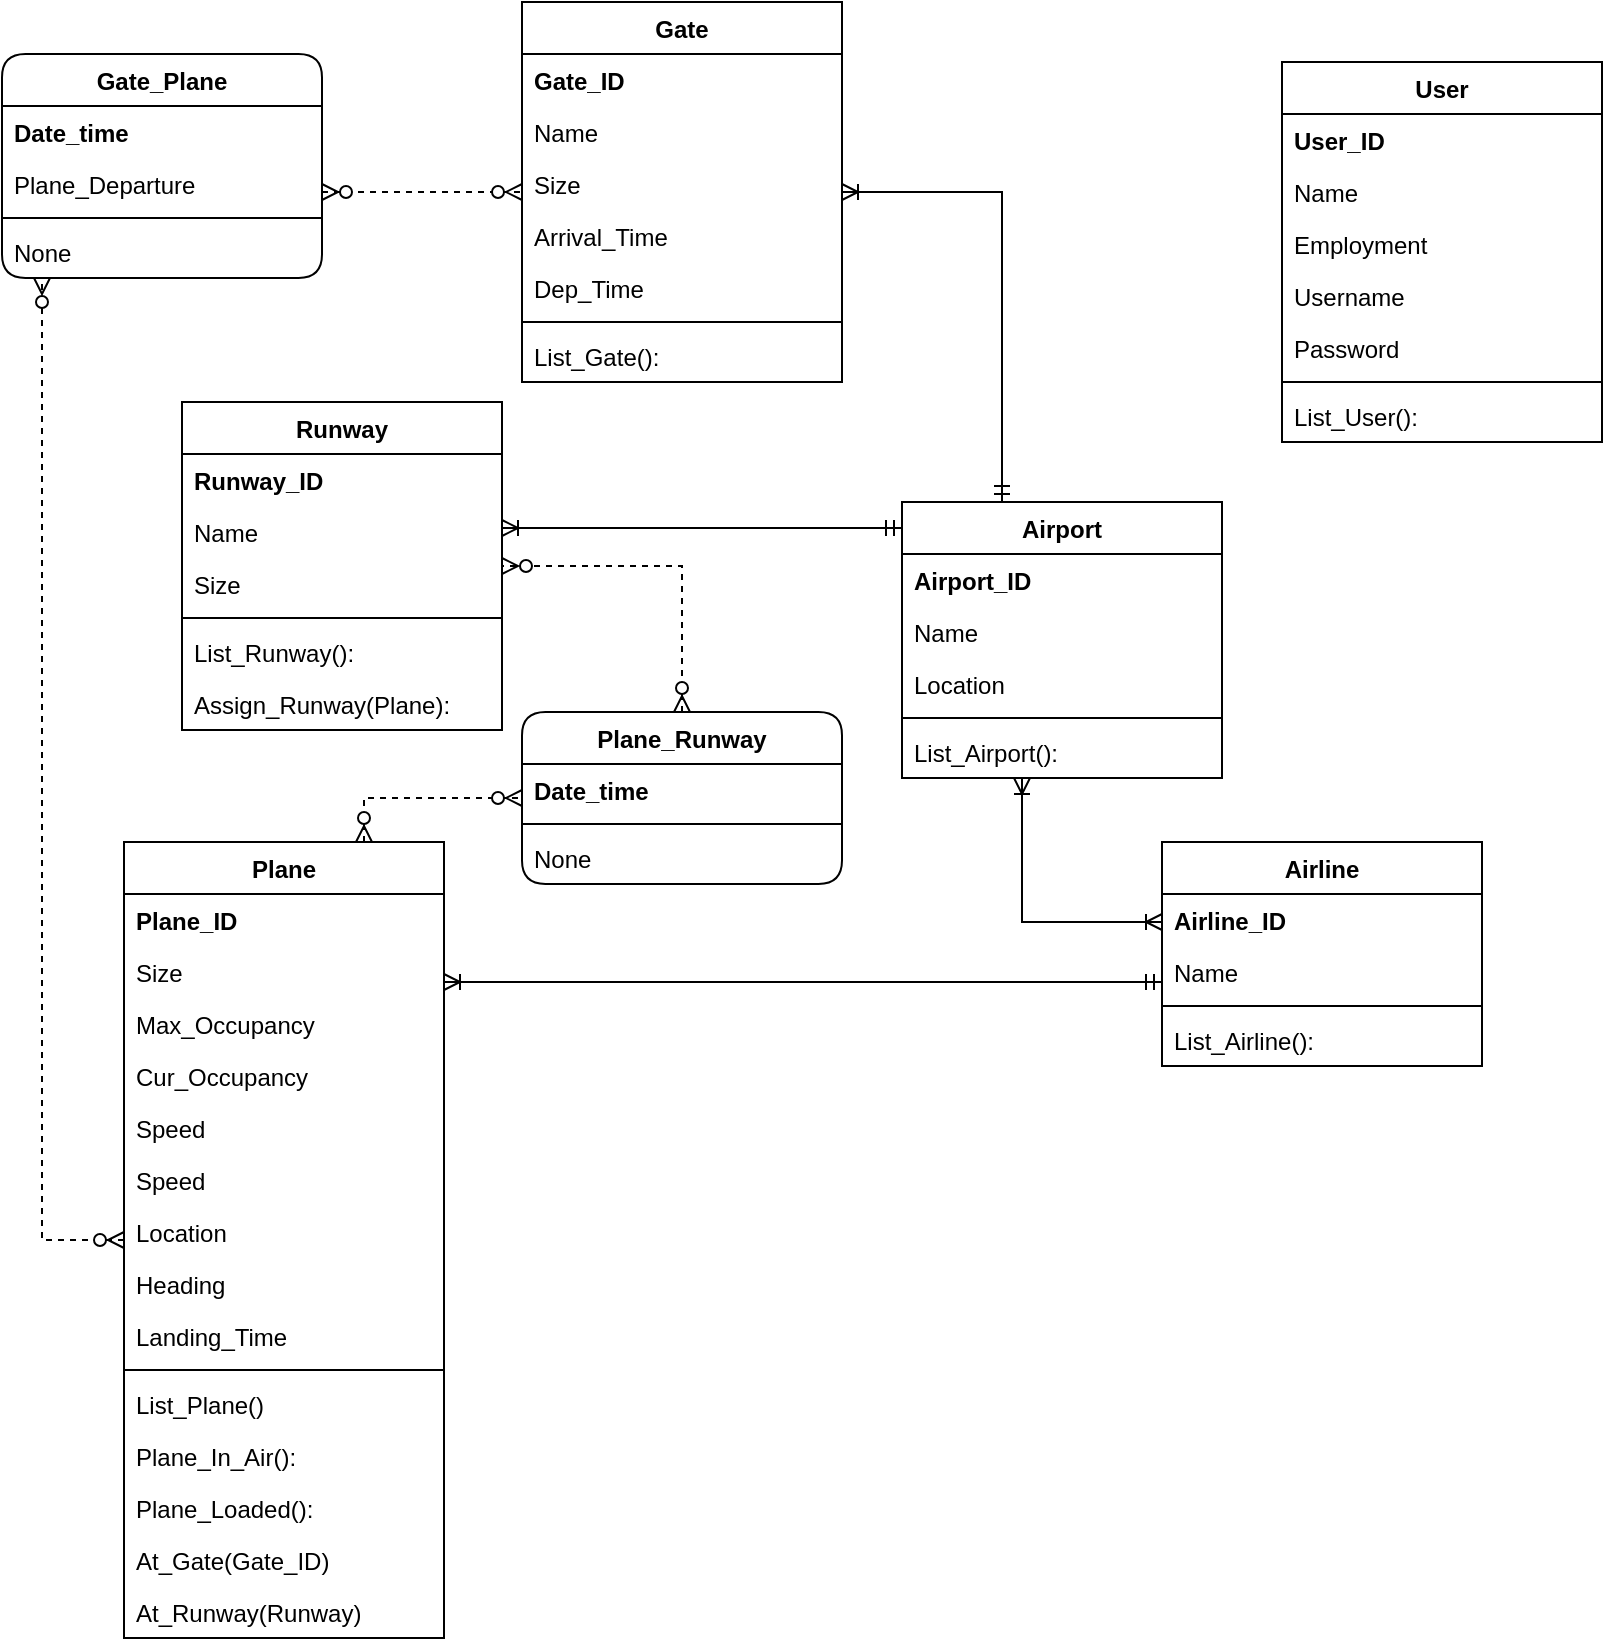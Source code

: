 <mxfile version="13.6.2" type="device"><diagram id="wWJ_qouS23TwfLBsUAOJ" name="Page-1"><mxGraphModel dx="1205" dy="745" grid="1" gridSize="10" guides="1" tooltips="1" connect="1" arrows="1" fold="1" page="1" pageScale="1" pageWidth="850" pageHeight="1100" math="0" shadow="0"><root><mxCell id="0"/><mxCell id="1" parent="0"/><mxCell id="2EJ11ydctgadxBQbD9w--35" value="Airline" style="swimlane;fontStyle=1;align=center;verticalAlign=top;childLayout=stackLayout;horizontal=1;startSize=26;horizontalStack=0;resizeParent=1;resizeParentMax=0;resizeLast=0;collapsible=1;marginBottom=0;" vertex="1" parent="1"><mxGeometry x="610" y="440" width="160" height="112" as="geometry"/></mxCell><mxCell id="2EJ11ydctgadxBQbD9w--70" value="Airline_ID" style="text;strokeColor=none;fillColor=none;align=left;verticalAlign=top;spacingLeft=4;spacingRight=4;overflow=hidden;rotatable=0;points=[[0,0.5],[1,0.5]];portConstraint=eastwest;fontStyle=1" vertex="1" parent="2EJ11ydctgadxBQbD9w--35"><mxGeometry y="26" width="160" height="26" as="geometry"/></mxCell><mxCell id="2EJ11ydctgadxBQbD9w--36" value="Name" style="text;strokeColor=none;fillColor=none;align=left;verticalAlign=top;spacingLeft=4;spacingRight=4;overflow=hidden;rotatable=0;points=[[0,0.5],[1,0.5]];portConstraint=eastwest;" vertex="1" parent="2EJ11ydctgadxBQbD9w--35"><mxGeometry y="52" width="160" height="26" as="geometry"/></mxCell><mxCell id="2EJ11ydctgadxBQbD9w--37" value="" style="line;strokeWidth=1;fillColor=none;align=left;verticalAlign=middle;spacingTop=-1;spacingLeft=3;spacingRight=3;rotatable=0;labelPosition=right;points=[];portConstraint=eastwest;" vertex="1" parent="2EJ11ydctgadxBQbD9w--35"><mxGeometry y="78" width="160" height="8" as="geometry"/></mxCell><mxCell id="2EJ11ydctgadxBQbD9w--38" value="List_Airline():" style="text;strokeColor=none;fillColor=none;align=left;verticalAlign=top;spacingLeft=4;spacingRight=4;overflow=hidden;rotatable=0;points=[[0,0.5],[1,0.5]];portConstraint=eastwest;" vertex="1" parent="2EJ11ydctgadxBQbD9w--35"><mxGeometry y="86" width="160" height="26" as="geometry"/></mxCell><mxCell id="2EJ11ydctgadxBQbD9w--47" style="edgeStyle=orthogonalEdgeStyle;rounded=0;orthogonalLoop=1;jettySize=auto;html=1;startArrow=ERmandOne;startFill=0;endArrow=ERoneToMany;endFill=0;" edge="1" parent="1" source="2EJ11ydctgadxBQbD9w--18" target="2EJ11ydctgadxBQbD9w--27"><mxGeometry relative="1" as="geometry"><Array as="points"><mxPoint x="530" y="115"/></Array></mxGeometry></mxCell><mxCell id="2EJ11ydctgadxBQbD9w--46" style="edgeStyle=orthogonalEdgeStyle;rounded=0;orthogonalLoop=1;jettySize=auto;html=1;endArrow=ERoneToMany;endFill=0;startArrow=ERoneToMany;startFill=0;" edge="1" parent="1" source="2EJ11ydctgadxBQbD9w--18" target="2EJ11ydctgadxBQbD9w--35"><mxGeometry relative="1" as="geometry"><Array as="points"><mxPoint x="540" y="480"/></Array></mxGeometry></mxCell><mxCell id="2EJ11ydctgadxBQbD9w--96" style="edgeStyle=orthogonalEdgeStyle;rounded=0;orthogonalLoop=1;jettySize=auto;html=1;exitX=0.75;exitY=0;exitDx=0;exitDy=0;startArrow=ERzeroToMany;startFill=1;endArrow=ERzeroToMany;endFill=1;dashed=1;" edge="1" parent="1" source="2EJ11ydctgadxBQbD9w--22" target="2EJ11ydctgadxBQbD9w--92"><mxGeometry relative="1" as="geometry"/></mxCell><mxCell id="2EJ11ydctgadxBQbD9w--98" style="edgeStyle=orthogonalEdgeStyle;rounded=0;orthogonalLoop=1;jettySize=auto;html=1;dashed=1;startArrow=ERzeroToMany;startFill=1;endArrow=ERzeroToMany;endFill=1;strokeColor=#000000;" edge="1" parent="1" source="2EJ11ydctgadxBQbD9w--22" target="2EJ11ydctgadxBQbD9w--86"><mxGeometry relative="1" as="geometry"><Array as="points"><mxPoint x="50" y="639"/></Array></mxGeometry></mxCell><mxCell id="2EJ11ydctgadxBQbD9w--22" value="Plane" style="swimlane;fontStyle=1;align=center;verticalAlign=top;childLayout=stackLayout;horizontal=1;startSize=26;horizontalStack=0;resizeParent=1;resizeParentMax=0;resizeLast=0;collapsible=1;marginBottom=0;" vertex="1" parent="1"><mxGeometry x="91" y="440" width="160" height="398" as="geometry"/></mxCell><mxCell id="2EJ11ydctgadxBQbD9w--74" value="Plane_ID" style="text;strokeColor=none;fillColor=none;align=left;verticalAlign=top;spacingLeft=4;spacingRight=4;overflow=hidden;rotatable=0;points=[[0,0.5],[1,0.5]];portConstraint=eastwest;fontStyle=1" vertex="1" parent="2EJ11ydctgadxBQbD9w--22"><mxGeometry y="26" width="160" height="26" as="geometry"/></mxCell><mxCell id="2EJ11ydctgadxBQbD9w--23" value="Size" style="text;strokeColor=none;fillColor=none;align=left;verticalAlign=top;spacingLeft=4;spacingRight=4;overflow=hidden;rotatable=0;points=[[0,0.5],[1,0.5]];portConstraint=eastwest;" vertex="1" parent="2EJ11ydctgadxBQbD9w--22"><mxGeometry y="52" width="160" height="26" as="geometry"/></mxCell><mxCell id="2EJ11ydctgadxBQbD9w--58" value="Max_Occupancy" style="text;strokeColor=none;fillColor=none;align=left;verticalAlign=top;spacingLeft=4;spacingRight=4;overflow=hidden;rotatable=0;points=[[0,0.5],[1,0.5]];portConstraint=eastwest;" vertex="1" parent="2EJ11ydctgadxBQbD9w--22"><mxGeometry y="78" width="160" height="26" as="geometry"/></mxCell><mxCell id="2EJ11ydctgadxBQbD9w--75" value="Cur_Occupancy" style="text;strokeColor=none;fillColor=none;align=left;verticalAlign=top;spacingLeft=4;spacingRight=4;overflow=hidden;rotatable=0;points=[[0,0.5],[1,0.5]];portConstraint=eastwest;" vertex="1" parent="2EJ11ydctgadxBQbD9w--22"><mxGeometry y="104" width="160" height="26" as="geometry"/></mxCell><mxCell id="2EJ11ydctgadxBQbD9w--85" value="Speed" style="text;strokeColor=none;fillColor=none;align=left;verticalAlign=top;spacingLeft=4;spacingRight=4;overflow=hidden;rotatable=0;points=[[0,0.5],[1,0.5]];portConstraint=eastwest;" vertex="1" parent="2EJ11ydctgadxBQbD9w--22"><mxGeometry y="130" width="160" height="26" as="geometry"/></mxCell><mxCell id="2EJ11ydctgadxBQbD9w--60" value="Speed" style="text;strokeColor=none;fillColor=none;align=left;verticalAlign=top;spacingLeft=4;spacingRight=4;overflow=hidden;rotatable=0;points=[[0,0.5],[1,0.5]];portConstraint=eastwest;" vertex="1" parent="2EJ11ydctgadxBQbD9w--22"><mxGeometry y="156" width="160" height="26" as="geometry"/></mxCell><mxCell id="2EJ11ydctgadxBQbD9w--61" value="Location" style="text;strokeColor=none;fillColor=none;align=left;verticalAlign=top;spacingLeft=4;spacingRight=4;overflow=hidden;rotatable=0;points=[[0,0.5],[1,0.5]];portConstraint=eastwest;" vertex="1" parent="2EJ11ydctgadxBQbD9w--22"><mxGeometry y="182" width="160" height="26" as="geometry"/></mxCell><mxCell id="2EJ11ydctgadxBQbD9w--62" value="Heading" style="text;strokeColor=none;fillColor=none;align=left;verticalAlign=top;spacingLeft=4;spacingRight=4;overflow=hidden;rotatable=0;points=[[0,0.5],[1,0.5]];portConstraint=eastwest;" vertex="1" parent="2EJ11ydctgadxBQbD9w--22"><mxGeometry y="208" width="160" height="26" as="geometry"/></mxCell><mxCell id="2EJ11ydctgadxBQbD9w--82" value="Landing_Time" style="text;strokeColor=none;fillColor=none;align=left;verticalAlign=top;spacingLeft=4;spacingRight=4;overflow=hidden;rotatable=0;points=[[0,0.5],[1,0.5]];portConstraint=eastwest;" vertex="1" parent="2EJ11ydctgadxBQbD9w--22"><mxGeometry y="234" width="160" height="26" as="geometry"/></mxCell><mxCell id="2EJ11ydctgadxBQbD9w--24" value="" style="line;strokeWidth=1;fillColor=none;align=left;verticalAlign=middle;spacingTop=-1;spacingLeft=3;spacingRight=3;rotatable=0;labelPosition=right;points=[];portConstraint=eastwest;" vertex="1" parent="2EJ11ydctgadxBQbD9w--22"><mxGeometry y="260" width="160" height="8" as="geometry"/></mxCell><mxCell id="2EJ11ydctgadxBQbD9w--25" value="List_Plane()" style="text;strokeColor=none;fillColor=none;align=left;verticalAlign=top;spacingLeft=4;spacingRight=4;overflow=hidden;rotatable=0;points=[[0,0.5],[1,0.5]];portConstraint=eastwest;" vertex="1" parent="2EJ11ydctgadxBQbD9w--22"><mxGeometry y="268" width="160" height="26" as="geometry"/></mxCell><mxCell id="2EJ11ydctgadxBQbD9w--76" value="Plane_In_Air():" style="text;strokeColor=none;fillColor=none;align=left;verticalAlign=top;spacingLeft=4;spacingRight=4;overflow=hidden;rotatable=0;points=[[0,0.5],[1,0.5]];portConstraint=eastwest;" vertex="1" parent="2EJ11ydctgadxBQbD9w--22"><mxGeometry y="294" width="160" height="26" as="geometry"/></mxCell><mxCell id="2EJ11ydctgadxBQbD9w--77" value="Plane_Loaded():" style="text;strokeColor=none;fillColor=none;align=left;verticalAlign=top;spacingLeft=4;spacingRight=4;overflow=hidden;rotatable=0;points=[[0,0.5],[1,0.5]];portConstraint=eastwest;" vertex="1" parent="2EJ11ydctgadxBQbD9w--22"><mxGeometry y="320" width="160" height="26" as="geometry"/></mxCell><mxCell id="2EJ11ydctgadxBQbD9w--79" value="At_Gate(Gate_ID)" style="text;strokeColor=none;fillColor=none;align=left;verticalAlign=top;spacingLeft=4;spacingRight=4;overflow=hidden;rotatable=0;points=[[0,0.5],[1,0.5]];portConstraint=eastwest;" vertex="1" parent="2EJ11ydctgadxBQbD9w--22"><mxGeometry y="346" width="160" height="26" as="geometry"/></mxCell><mxCell id="2EJ11ydctgadxBQbD9w--80" value="At_Runway(Runway)" style="text;strokeColor=none;fillColor=none;align=left;verticalAlign=top;spacingLeft=4;spacingRight=4;overflow=hidden;rotatable=0;points=[[0,0.5],[1,0.5]];portConstraint=eastwest;" vertex="1" parent="2EJ11ydctgadxBQbD9w--22"><mxGeometry y="372" width="160" height="26" as="geometry"/></mxCell><mxCell id="2EJ11ydctgadxBQbD9w--48" style="edgeStyle=orthogonalEdgeStyle;rounded=0;orthogonalLoop=1;jettySize=auto;html=1;startArrow=ERoneToMany;startFill=0;endArrow=ERmandOne;endFill=0;" edge="1" parent="1" source="2EJ11ydctgadxBQbD9w--22" target="2EJ11ydctgadxBQbD9w--35"><mxGeometry relative="1" as="geometry"><Array as="points"><mxPoint x="430" y="510"/><mxPoint x="430" y="510"/></Array></mxGeometry></mxCell><mxCell id="2EJ11ydctgadxBQbD9w--39" value="User" style="swimlane;fontStyle=1;align=center;verticalAlign=top;childLayout=stackLayout;horizontal=1;startSize=26;horizontalStack=0;resizeParent=1;resizeParentMax=0;resizeLast=0;collapsible=1;marginBottom=0;" vertex="1" parent="1"><mxGeometry x="670" y="50" width="160" height="190" as="geometry"/></mxCell><mxCell id="2EJ11ydctgadxBQbD9w--40" value="User_ID" style="text;strokeColor=none;fillColor=none;align=left;verticalAlign=top;spacingLeft=4;spacingRight=4;overflow=hidden;rotatable=0;points=[[0,0.5],[1,0.5]];portConstraint=eastwest;fontStyle=1" vertex="1" parent="2EJ11ydctgadxBQbD9w--39"><mxGeometry y="26" width="160" height="26" as="geometry"/></mxCell><mxCell id="2EJ11ydctgadxBQbD9w--69" value="Name" style="text;strokeColor=none;fillColor=none;align=left;verticalAlign=top;spacingLeft=4;spacingRight=4;overflow=hidden;rotatable=0;points=[[0,0.5],[1,0.5]];portConstraint=eastwest;" vertex="1" parent="2EJ11ydctgadxBQbD9w--39"><mxGeometry y="52" width="160" height="26" as="geometry"/></mxCell><mxCell id="2EJ11ydctgadxBQbD9w--63" value="Employment" style="text;strokeColor=none;fillColor=none;align=left;verticalAlign=top;spacingLeft=4;spacingRight=4;overflow=hidden;rotatable=0;points=[[0,0.5],[1,0.5]];portConstraint=eastwest;" vertex="1" parent="2EJ11ydctgadxBQbD9w--39"><mxGeometry y="78" width="160" height="26" as="geometry"/></mxCell><mxCell id="2EJ11ydctgadxBQbD9w--64" value="Username" style="text;strokeColor=none;fillColor=none;align=left;verticalAlign=top;spacingLeft=4;spacingRight=4;overflow=hidden;rotatable=0;points=[[0,0.5],[1,0.5]];portConstraint=eastwest;" vertex="1" parent="2EJ11ydctgadxBQbD9w--39"><mxGeometry y="104" width="160" height="26" as="geometry"/></mxCell><mxCell id="2EJ11ydctgadxBQbD9w--65" value="Password" style="text;strokeColor=none;fillColor=none;align=left;verticalAlign=top;spacingLeft=4;spacingRight=4;overflow=hidden;rotatable=0;points=[[0,0.5],[1,0.5]];portConstraint=eastwest;" vertex="1" parent="2EJ11ydctgadxBQbD9w--39"><mxGeometry y="130" width="160" height="26" as="geometry"/></mxCell><mxCell id="2EJ11ydctgadxBQbD9w--41" value="" style="line;strokeWidth=1;fillColor=none;align=left;verticalAlign=middle;spacingTop=-1;spacingLeft=3;spacingRight=3;rotatable=0;labelPosition=right;points=[];portConstraint=eastwest;" vertex="1" parent="2EJ11ydctgadxBQbD9w--39"><mxGeometry y="156" width="160" height="8" as="geometry"/></mxCell><mxCell id="2EJ11ydctgadxBQbD9w--55" value="List_User():" style="text;strokeColor=none;fillColor=none;align=left;verticalAlign=top;spacingLeft=4;spacingRight=4;overflow=hidden;rotatable=0;points=[[0,0.5],[1,0.5]];portConstraint=eastwest;" vertex="1" parent="2EJ11ydctgadxBQbD9w--39"><mxGeometry y="164" width="160" height="26" as="geometry"/></mxCell><mxCell id="2EJ11ydctgadxBQbD9w--52" style="edgeStyle=orthogonalEdgeStyle;rounded=0;orthogonalLoop=1;jettySize=auto;html=1;startArrow=ERmandOne;startFill=0;endArrow=ERoneToMany;endFill=0;" edge="1" parent="1" source="2EJ11ydctgadxBQbD9w--18" target="2EJ11ydctgadxBQbD9w--31"><mxGeometry relative="1" as="geometry"><Array as="points"><mxPoint x="300" y="283"/><mxPoint x="300" y="283"/></Array></mxGeometry></mxCell><mxCell id="2EJ11ydctgadxBQbD9w--18" value="Airport" style="swimlane;fontStyle=1;align=center;verticalAlign=top;childLayout=stackLayout;horizontal=1;startSize=26;horizontalStack=0;resizeParent=1;resizeParentMax=0;resizeLast=0;collapsible=1;marginBottom=0;" vertex="1" parent="1"><mxGeometry x="480" y="270" width="160" height="138" as="geometry"/></mxCell><mxCell id="2EJ11ydctgadxBQbD9w--71" value="Airport_ID" style="text;strokeColor=none;fillColor=none;align=left;verticalAlign=top;spacingLeft=4;spacingRight=4;overflow=hidden;rotatable=0;points=[[0,0.5],[1,0.5]];portConstraint=eastwest;fontStyle=1" vertex="1" parent="2EJ11ydctgadxBQbD9w--18"><mxGeometry y="26" width="160" height="26" as="geometry"/></mxCell><mxCell id="2EJ11ydctgadxBQbD9w--19" value="Name" style="text;strokeColor=none;fillColor=none;align=left;verticalAlign=top;spacingLeft=4;spacingRight=4;overflow=hidden;rotatable=0;points=[[0,0.5],[1,0.5]];portConstraint=eastwest;" vertex="1" parent="2EJ11ydctgadxBQbD9w--18"><mxGeometry y="52" width="160" height="26" as="geometry"/></mxCell><mxCell id="2EJ11ydctgadxBQbD9w--66" value="Location" style="text;strokeColor=none;fillColor=none;align=left;verticalAlign=top;spacingLeft=4;spacingRight=4;overflow=hidden;rotatable=0;points=[[0,0.5],[1,0.5]];portConstraint=eastwest;" vertex="1" parent="2EJ11ydctgadxBQbD9w--18"><mxGeometry y="78" width="160" height="26" as="geometry"/></mxCell><mxCell id="2EJ11ydctgadxBQbD9w--20" value="" style="line;strokeWidth=1;fillColor=none;align=left;verticalAlign=middle;spacingTop=-1;spacingLeft=3;spacingRight=3;rotatable=0;labelPosition=right;points=[];portConstraint=eastwest;" vertex="1" parent="2EJ11ydctgadxBQbD9w--18"><mxGeometry y="104" width="160" height="8" as="geometry"/></mxCell><mxCell id="2EJ11ydctgadxBQbD9w--44" value="List_Airport():" style="text;strokeColor=none;fillColor=none;align=left;verticalAlign=top;spacingLeft=4;spacingRight=4;overflow=hidden;rotatable=0;points=[[0,0.5],[1,0.5]];portConstraint=eastwest;" vertex="1" parent="2EJ11ydctgadxBQbD9w--18"><mxGeometry y="112" width="160" height="26" as="geometry"/></mxCell><mxCell id="2EJ11ydctgadxBQbD9w--27" value="Gate" style="swimlane;fontStyle=1;align=center;verticalAlign=top;childLayout=stackLayout;horizontal=1;startSize=26;horizontalStack=0;resizeParent=1;resizeParentMax=0;resizeLast=0;collapsible=1;marginBottom=0;" vertex="1" parent="1"><mxGeometry x="290" y="20" width="160" height="190" as="geometry"/></mxCell><mxCell id="2EJ11ydctgadxBQbD9w--68" value="Gate_ID" style="text;strokeColor=none;fillColor=none;align=left;verticalAlign=top;spacingLeft=4;spacingRight=4;overflow=hidden;rotatable=0;points=[[0,0.5],[1,0.5]];portConstraint=eastwest;fontStyle=1" vertex="1" parent="2EJ11ydctgadxBQbD9w--27"><mxGeometry y="26" width="160" height="26" as="geometry"/></mxCell><mxCell id="2EJ11ydctgadxBQbD9w--28" value="Name" style="text;strokeColor=none;fillColor=none;align=left;verticalAlign=top;spacingLeft=4;spacingRight=4;overflow=hidden;rotatable=0;points=[[0,0.5],[1,0.5]];portConstraint=eastwest;" vertex="1" parent="2EJ11ydctgadxBQbD9w--27"><mxGeometry y="52" width="160" height="26" as="geometry"/></mxCell><mxCell id="2EJ11ydctgadxBQbD9w--67" value="Size" style="text;strokeColor=none;fillColor=none;align=left;verticalAlign=top;spacingLeft=4;spacingRight=4;overflow=hidden;rotatable=0;points=[[0,0.5],[1,0.5]];portConstraint=eastwest;" vertex="1" parent="2EJ11ydctgadxBQbD9w--27"><mxGeometry y="78" width="160" height="26" as="geometry"/></mxCell><mxCell id="2EJ11ydctgadxBQbD9w--83" value="Arrival_Time" style="text;strokeColor=none;fillColor=none;align=left;verticalAlign=top;spacingLeft=4;spacingRight=4;overflow=hidden;rotatable=0;points=[[0,0.5],[1,0.5]];portConstraint=eastwest;" vertex="1" parent="2EJ11ydctgadxBQbD9w--27"><mxGeometry y="104" width="160" height="26" as="geometry"/></mxCell><mxCell id="2EJ11ydctgadxBQbD9w--84" value="Dep_Time" style="text;strokeColor=none;fillColor=none;align=left;verticalAlign=top;spacingLeft=4;spacingRight=4;overflow=hidden;rotatable=0;points=[[0,0.5],[1,0.5]];portConstraint=eastwest;" vertex="1" parent="2EJ11ydctgadxBQbD9w--27"><mxGeometry y="130" width="160" height="26" as="geometry"/></mxCell><mxCell id="2EJ11ydctgadxBQbD9w--29" value="" style="line;strokeWidth=1;fillColor=none;align=left;verticalAlign=middle;spacingTop=-1;spacingLeft=3;spacingRight=3;rotatable=0;labelPosition=right;points=[];portConstraint=eastwest;" vertex="1" parent="2EJ11ydctgadxBQbD9w--27"><mxGeometry y="156" width="160" height="8" as="geometry"/></mxCell><mxCell id="2EJ11ydctgadxBQbD9w--30" value="List_Gate():" style="text;strokeColor=none;fillColor=none;align=left;verticalAlign=top;spacingLeft=4;spacingRight=4;overflow=hidden;rotatable=0;points=[[0,0.5],[1,0.5]];portConstraint=eastwest;" vertex="1" parent="2EJ11ydctgadxBQbD9w--27"><mxGeometry y="164" width="160" height="26" as="geometry"/></mxCell><mxCell id="2EJ11ydctgadxBQbD9w--31" value="Runway" style="swimlane;fontStyle=1;align=center;verticalAlign=top;childLayout=stackLayout;horizontal=1;startSize=26;horizontalStack=0;resizeParent=1;resizeParentMax=0;resizeLast=0;collapsible=1;marginBottom=0;" vertex="1" parent="1"><mxGeometry x="120" y="220" width="160" height="164" as="geometry"/></mxCell><mxCell id="2EJ11ydctgadxBQbD9w--32" value="Runway_ID" style="text;strokeColor=none;fillColor=none;align=left;verticalAlign=top;spacingLeft=4;spacingRight=4;overflow=hidden;rotatable=0;points=[[0,0.5],[1,0.5]];portConstraint=eastwest;fontStyle=1" vertex="1" parent="2EJ11ydctgadxBQbD9w--31"><mxGeometry y="26" width="160" height="26" as="geometry"/></mxCell><mxCell id="2EJ11ydctgadxBQbD9w--72" value="Name" style="text;strokeColor=none;fillColor=none;align=left;verticalAlign=top;spacingLeft=4;spacingRight=4;overflow=hidden;rotatable=0;points=[[0,0.5],[1,0.5]];portConstraint=eastwest;" vertex="1" parent="2EJ11ydctgadxBQbD9w--31"><mxGeometry y="52" width="160" height="26" as="geometry"/></mxCell><mxCell id="2EJ11ydctgadxBQbD9w--57" value="Size" style="text;strokeColor=none;fillColor=none;align=left;verticalAlign=top;spacingLeft=4;spacingRight=4;overflow=hidden;rotatable=0;points=[[0,0.5],[1,0.5]];portConstraint=eastwest;" vertex="1" parent="2EJ11ydctgadxBQbD9w--31"><mxGeometry y="78" width="160" height="26" as="geometry"/></mxCell><mxCell id="2EJ11ydctgadxBQbD9w--33" value="" style="line;strokeWidth=1;fillColor=none;align=left;verticalAlign=middle;spacingTop=-1;spacingLeft=3;spacingRight=3;rotatable=0;labelPosition=right;points=[];portConstraint=eastwest;" vertex="1" parent="2EJ11ydctgadxBQbD9w--31"><mxGeometry y="104" width="160" height="8" as="geometry"/></mxCell><mxCell id="2EJ11ydctgadxBQbD9w--34" value="List_Runway():" style="text;strokeColor=none;fillColor=none;align=left;verticalAlign=top;spacingLeft=4;spacingRight=4;overflow=hidden;rotatable=0;points=[[0,0.5],[1,0.5]];portConstraint=eastwest;" vertex="1" parent="2EJ11ydctgadxBQbD9w--31"><mxGeometry y="112" width="160" height="26" as="geometry"/></mxCell><mxCell id="2EJ11ydctgadxBQbD9w--78" value="Assign_Runway(Plane):" style="text;strokeColor=none;fillColor=none;align=left;verticalAlign=top;spacingLeft=4;spacingRight=4;overflow=hidden;rotatable=0;points=[[0,0.5],[1,0.5]];portConstraint=eastwest;" vertex="1" parent="2EJ11ydctgadxBQbD9w--31"><mxGeometry y="138" width="160" height="26" as="geometry"/></mxCell><mxCell id="2EJ11ydctgadxBQbD9w--99" style="edgeStyle=orthogonalEdgeStyle;rounded=0;orthogonalLoop=1;jettySize=auto;html=1;dashed=1;startArrow=ERzeroToMany;startFill=1;endArrow=ERzeroToMany;endFill=1;strokeColor=#000000;" edge="1" parent="1" source="2EJ11ydctgadxBQbD9w--86" target="2EJ11ydctgadxBQbD9w--27"><mxGeometry relative="1" as="geometry"><Array as="points"><mxPoint x="200" y="115"/><mxPoint x="200" y="115"/></Array></mxGeometry></mxCell><mxCell id="2EJ11ydctgadxBQbD9w--86" value="Gate_Plane" style="swimlane;fontStyle=1;align=center;verticalAlign=top;childLayout=stackLayout;horizontal=1;startSize=26;horizontalStack=0;resizeParent=1;resizeParentMax=0;resizeLast=0;collapsible=1;marginBottom=0;rounded=1;" vertex="1" parent="1"><mxGeometry x="30" y="46" width="160" height="112" as="geometry"/></mxCell><mxCell id="2EJ11ydctgadxBQbD9w--87" value="Date_time" style="text;strokeColor=none;fillColor=none;align=left;verticalAlign=top;spacingLeft=4;spacingRight=4;overflow=hidden;rotatable=0;points=[[0,0.5],[1,0.5]];portConstraint=eastwest;rounded=1;fontStyle=1" vertex="1" parent="2EJ11ydctgadxBQbD9w--86"><mxGeometry y="26" width="160" height="26" as="geometry"/></mxCell><mxCell id="2EJ11ydctgadxBQbD9w--91" value="Plane_Departure" style="text;strokeColor=none;fillColor=none;align=left;verticalAlign=top;spacingLeft=4;spacingRight=4;overflow=hidden;rotatable=0;points=[[0,0.5],[1,0.5]];portConstraint=eastwest;rounded=1;" vertex="1" parent="2EJ11ydctgadxBQbD9w--86"><mxGeometry y="52" width="160" height="26" as="geometry"/></mxCell><mxCell id="2EJ11ydctgadxBQbD9w--88" value="" style="line;strokeWidth=1;fillColor=none;align=left;verticalAlign=middle;spacingTop=-1;spacingLeft=3;spacingRight=3;rotatable=0;labelPosition=right;points=[];portConstraint=eastwest;" vertex="1" parent="2EJ11ydctgadxBQbD9w--86"><mxGeometry y="78" width="160" height="8" as="geometry"/></mxCell><mxCell id="2EJ11ydctgadxBQbD9w--89" value="None" style="text;strokeColor=none;fillColor=none;align=left;verticalAlign=top;spacingLeft=4;spacingRight=4;overflow=hidden;rotatable=0;points=[[0,0.5],[1,0.5]];portConstraint=eastwest;" vertex="1" parent="2EJ11ydctgadxBQbD9w--86"><mxGeometry y="86" width="160" height="26" as="geometry"/></mxCell><mxCell id="2EJ11ydctgadxBQbD9w--97" style="edgeStyle=orthogonalEdgeStyle;rounded=0;orthogonalLoop=1;jettySize=auto;html=1;exitX=0.5;exitY=0;exitDx=0;exitDy=0;startArrow=ERzeroToMany;startFill=1;endArrow=ERzeroToMany;endFill=1;dashed=1;" edge="1" parent="1" source="2EJ11ydctgadxBQbD9w--92" target="2EJ11ydctgadxBQbD9w--31"><mxGeometry relative="1" as="geometry"/></mxCell><mxCell id="2EJ11ydctgadxBQbD9w--92" value="Plane_Runway" style="swimlane;fontStyle=1;align=center;verticalAlign=top;childLayout=stackLayout;horizontal=1;startSize=26;horizontalStack=0;resizeParent=1;resizeParentMax=0;resizeLast=0;collapsible=1;marginBottom=0;rounded=1;" vertex="1" parent="1"><mxGeometry x="290" y="375" width="160" height="86" as="geometry"/></mxCell><mxCell id="2EJ11ydctgadxBQbD9w--93" value="Date_time" style="text;strokeColor=none;fillColor=none;align=left;verticalAlign=top;spacingLeft=4;spacingRight=4;overflow=hidden;rotatable=0;points=[[0,0.5],[1,0.5]];portConstraint=eastwest;fontStyle=1" vertex="1" parent="2EJ11ydctgadxBQbD9w--92"><mxGeometry y="26" width="160" height="26" as="geometry"/></mxCell><mxCell id="2EJ11ydctgadxBQbD9w--94" value="" style="line;strokeWidth=1;fillColor=none;align=left;verticalAlign=middle;spacingTop=-1;spacingLeft=3;spacingRight=3;rotatable=0;labelPosition=right;points=[];portConstraint=eastwest;" vertex="1" parent="2EJ11ydctgadxBQbD9w--92"><mxGeometry y="52" width="160" height="8" as="geometry"/></mxCell><mxCell id="2EJ11ydctgadxBQbD9w--95" value="None" style="text;strokeColor=none;fillColor=none;align=left;verticalAlign=top;spacingLeft=4;spacingRight=4;overflow=hidden;rotatable=0;points=[[0,0.5],[1,0.5]];portConstraint=eastwest;" vertex="1" parent="2EJ11ydctgadxBQbD9w--92"><mxGeometry y="60" width="160" height="26" as="geometry"/></mxCell></root></mxGraphModel></diagram></mxfile>